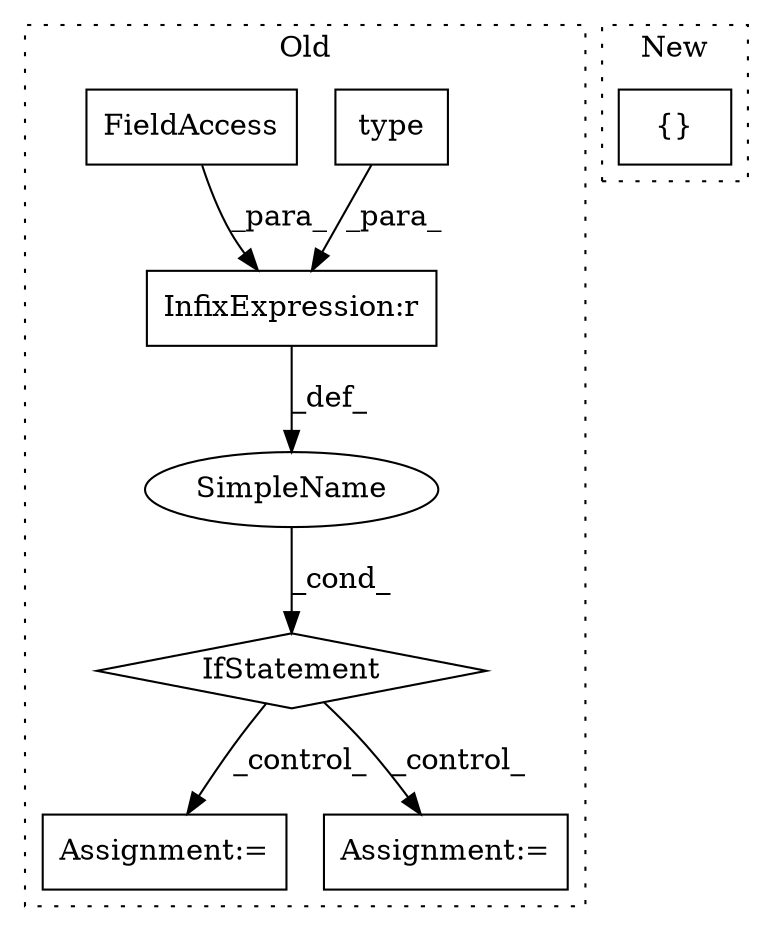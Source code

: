 digraph G {
subgraph cluster0 {
1 [label="type" a="32" s="4159,4167" l="5,1" shape="box"];
3 [label="InfixExpression:r" a="27" s="4168" l="4" shape="box"];
4 [label="FieldAccess" a="22" s="4172" l="4" shape="box"];
5 [label="Assignment:=" a="7" s="4212" l="1" shape="box"];
6 [label="IfStatement" a="25" s="4155,4176" l="4,2" shape="diamond"];
7 [label="SimpleName" a="42" s="" l="" shape="ellipse"];
8 [label="Assignment:=" a="7" s="4291" l="1" shape="box"];
label = "Old";
style="dotted";
}
subgraph cluster1 {
2 [label="{}" a="4" s="4455,4470" l="1,1" shape="box"];
label = "New";
style="dotted";
}
1 -> 3 [label="_para_"];
3 -> 7 [label="_def_"];
4 -> 3 [label="_para_"];
6 -> 5 [label="_control_"];
6 -> 8 [label="_control_"];
7 -> 6 [label="_cond_"];
}